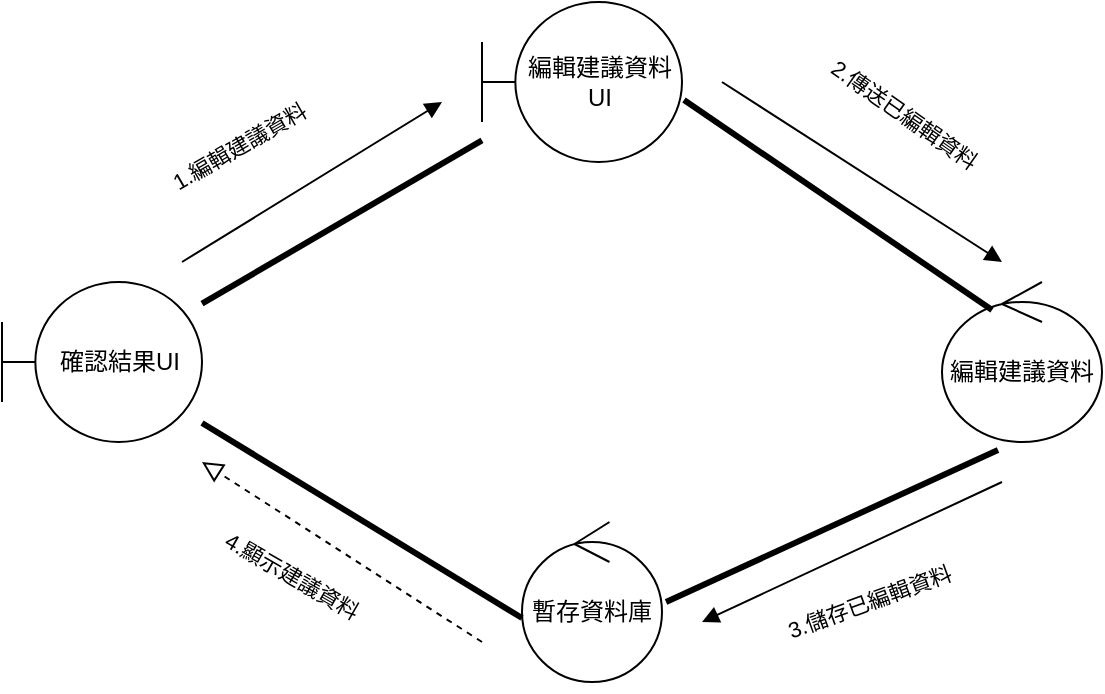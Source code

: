 <mxfile>
    <diagram name="第 1 页" id="EOuV5ERvqpZUSFJWVVJ6">
        <mxGraphModel dx="576" dy="332" grid="1" gridSize="10" guides="1" tooltips="1" connect="1" arrows="1" fold="1" page="1" pageScale="1" pageWidth="3300" pageHeight="4681" math="0" shadow="0">
            <root>
                <mxCell id="0"/>
                <mxCell id="1" parent="0"/>
                <mxCell id="56" value="確認結果UI" style="shape=umlBoundary;whiteSpace=wrap;html=1;rotation=0;" parent="1" vertex="1">
                    <mxGeometry x="210" y="230" width="100" height="80" as="geometry"/>
                </mxCell>
                <mxCell id="57" value="編輯建議資料UI" style="shape=umlBoundary;whiteSpace=wrap;html=1;" parent="1" vertex="1">
                    <mxGeometry x="450" y="90" width="100" height="80" as="geometry"/>
                </mxCell>
                <mxCell id="58" value="編輯建議資料" style="ellipse;shape=umlControl;whiteSpace=wrap;html=1;" parent="1" vertex="1">
                    <mxGeometry x="680" y="230" width="80" height="80" as="geometry"/>
                </mxCell>
                <mxCell id="59" value="暫存資料庫" style="ellipse;shape=umlControl;whiteSpace=wrap;html=1;" parent="1" vertex="1">
                    <mxGeometry x="470" y="350" width="70" height="80" as="geometry"/>
                </mxCell>
                <mxCell id="60" value="" style="endArrow=none;startArrow=none;endFill=0;startFill=0;endSize=8;html=1;verticalAlign=bottom;labelBackgroundColor=none;strokeWidth=3;rounded=0;" parent="1" source="56" target="57" edge="1">
                    <mxGeometry width="160" relative="1" as="geometry">
                        <mxPoint x="152" y="270.64" as="sourcePoint"/>
                        <mxPoint x="340" y="480" as="targetPoint"/>
                    </mxGeometry>
                </mxCell>
                <mxCell id="62" value="" style="html=1;verticalAlign=bottom;labelBackgroundColor=none;endArrow=block;endFill=1;rounded=0;" parent="1" edge="1">
                    <mxGeometry width="160" relative="1" as="geometry">
                        <mxPoint x="570" y="130" as="sourcePoint"/>
                        <mxPoint x="710" y="220" as="targetPoint"/>
                    </mxGeometry>
                </mxCell>
                <mxCell id="65" value="" style="html=1;verticalAlign=bottom;labelBackgroundColor=none;endArrow=block;endFill=1;rounded=0;" parent="1" edge="1">
                    <mxGeometry width="160" relative="1" as="geometry">
                        <mxPoint x="300" y="220" as="sourcePoint"/>
                        <mxPoint x="430" y="140" as="targetPoint"/>
                    </mxGeometry>
                </mxCell>
                <mxCell id="66" value="" style="html=1;verticalAlign=bottom;labelBackgroundColor=none;endArrow=block;endFill=1;rounded=0;" parent="1" edge="1">
                    <mxGeometry width="160" relative="1" as="geometry">
                        <mxPoint x="710" y="330" as="sourcePoint"/>
                        <mxPoint x="560" y="400" as="targetPoint"/>
                    </mxGeometry>
                </mxCell>
                <mxCell id="68" value="" style="endArrow=none;startArrow=none;endFill=0;startFill=0;endSize=8;html=1;verticalAlign=bottom;labelBackgroundColor=none;strokeWidth=3;rounded=0;exitX=1.01;exitY=0.613;exitDx=0;exitDy=0;exitPerimeter=0;entryX=0.313;entryY=0.175;entryDx=0;entryDy=0;entryPerimeter=0;" parent="1" source="57" target="58" edge="1">
                    <mxGeometry width="160" relative="1" as="geometry">
                        <mxPoint x="162" y="280.64" as="sourcePoint"/>
                        <mxPoint x="350" y="490" as="targetPoint"/>
                    </mxGeometry>
                </mxCell>
                <mxCell id="69" value="" style="endArrow=none;startArrow=none;endFill=0;startFill=0;endSize=8;html=1;verticalAlign=bottom;labelBackgroundColor=none;strokeWidth=3;rounded=0;exitX=1.029;exitY=0.5;exitDx=0;exitDy=0;exitPerimeter=0;entryX=0.35;entryY=1.05;entryDx=0;entryDy=0;entryPerimeter=0;" parent="1" source="59" target="58" edge="1">
                    <mxGeometry width="160" relative="1" as="geometry">
                        <mxPoint x="172" y="290.64" as="sourcePoint"/>
                        <mxPoint x="360" y="500" as="targetPoint"/>
                    </mxGeometry>
                </mxCell>
                <mxCell id="70" value="" style="endArrow=none;startArrow=none;endFill=0;startFill=0;endSize=8;html=1;verticalAlign=bottom;labelBackgroundColor=none;strokeWidth=3;rounded=0;entryX=0;entryY=0.6;entryDx=0;entryDy=0;entryPerimeter=0;" parent="1" source="56" target="59" edge="1">
                    <mxGeometry width="160" relative="1" as="geometry">
                        <mxPoint x="310" y="310" as="sourcePoint"/>
                        <mxPoint x="488" y="510" as="targetPoint"/>
                    </mxGeometry>
                </mxCell>
                <mxCell id="71" value="" style="endArrow=block;startArrow=none;endFill=0;startFill=0;endSize=8;html=1;verticalAlign=bottom;dashed=1;labelBackgroundColor=none;rounded=0;" parent="1" edge="1">
                    <mxGeometry width="160" relative="1" as="geometry">
                        <mxPoint x="450" y="410" as="sourcePoint"/>
                        <mxPoint x="310" y="320" as="targetPoint"/>
                    </mxGeometry>
                </mxCell>
                <mxCell id="72" value="&lt;span style=&quot;color: rgb(0, 0, 0); font-family: Helvetica; font-size: 11px; font-style: normal; font-variant-ligatures: normal; font-variant-caps: normal; font-weight: 400; letter-spacing: normal; orphans: 2; text-align: center; text-indent: 0px; text-transform: none; widows: 2; word-spacing: 0px; -webkit-text-stroke-width: 0px; background-color: rgb(255, 255, 255); text-decoration-thickness: initial; text-decoration-style: initial; text-decoration-color: initial; float: none; display: inline !important;&quot;&gt;1.編輯建議資料&lt;/span&gt;" style="text;whiteSpace=wrap;html=1;rotation=-30;" parent="1" vertex="1">
                    <mxGeometry x="290" y="140" width="110" height="40" as="geometry"/>
                </mxCell>
                <mxCell id="73" value="&lt;span style=&quot;color: rgb(0, 0, 0); font-family: Helvetica; font-size: 11px; font-style: normal; font-variant-ligatures: normal; font-variant-caps: normal; font-weight: 400; letter-spacing: normal; orphans: 2; text-align: center; text-indent: 0px; text-transform: none; widows: 2; word-spacing: 0px; -webkit-text-stroke-width: 0px; background-color: rgb(255, 255, 255); text-decoration-thickness: initial; text-decoration-style: initial; text-decoration-color: initial; float: none; display: inline !important;&quot;&gt;2.傳送已編輯資料&lt;/span&gt;" style="text;whiteSpace=wrap;html=1;rotation=35;" parent="1" vertex="1">
                    <mxGeometry x="610" y="140" width="120" height="40" as="geometry"/>
                </mxCell>
                <mxCell id="74" value="&lt;span style=&quot;color: rgb(0, 0, 0); font-family: Helvetica; font-size: 11px; font-style: normal; font-variant-ligatures: normal; font-variant-caps: normal; font-weight: 400; letter-spacing: normal; orphans: 2; text-align: center; text-indent: 0px; text-transform: none; widows: 2; word-spacing: 0px; -webkit-text-stroke-width: 0px; background-color: rgb(255, 255, 255); text-decoration-thickness: initial; text-decoration-style: initial; text-decoration-color: initial; float: none; display: inline !important;&quot;&gt;3.儲存已編輯資料&lt;/span&gt;" style="text;whiteSpace=wrap;html=1;rotation=-20;" parent="1" vertex="1">
                    <mxGeometry x="600" y="370" width="120" height="40" as="geometry"/>
                </mxCell>
                <mxCell id="75" value="&lt;span style=&quot;color: rgb(0, 0, 0); font-family: Helvetica; font-size: 11px; font-style: normal; font-variant-ligatures: normal; font-variant-caps: normal; font-weight: 400; letter-spacing: normal; orphans: 2; text-align: center; text-indent: 0px; text-transform: none; widows: 2; word-spacing: 0px; -webkit-text-stroke-width: 0px; background-color: rgb(255, 255, 255); text-decoration-thickness: initial; text-decoration-style: initial; text-decoration-color: initial; float: none; display: inline !important;&quot;&gt;4.顯示建議資料&lt;/span&gt;" style="text;whiteSpace=wrap;html=1;rotation=30;" parent="1" vertex="1">
                    <mxGeometry x="310" y="370" width="110" height="40" as="geometry"/>
                </mxCell>
            </root>
        </mxGraphModel>
    </diagram>
</mxfile>
